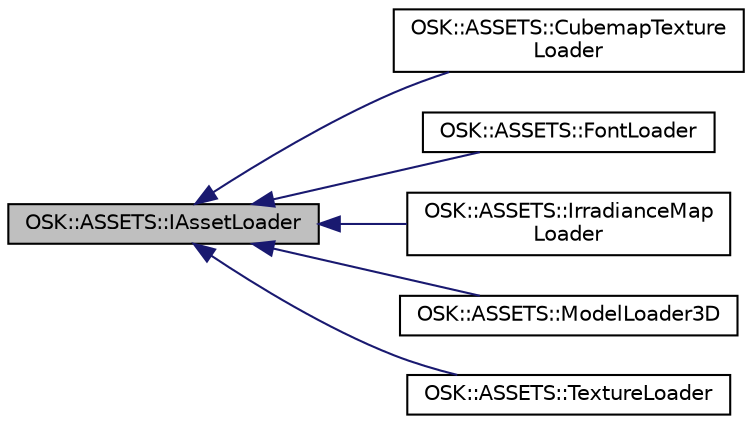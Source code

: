 digraph "OSK::ASSETS::IAssetLoader"
{
 // LATEX_PDF_SIZE
  edge [fontname="Helvetica",fontsize="10",labelfontname="Helvetica",labelfontsize="10"];
  node [fontname="Helvetica",fontsize="10",shape=record];
  rankdir="LR";
  Node1 [label="OSK::ASSETS::IAssetLoader",height=0.2,width=0.4,color="black", fillcolor="grey75", style="filled", fontcolor="black",tooltip="Clase que se encarga de cargar un asset de un tipo en concreto."];
  Node1 -> Node2 [dir="back",color="midnightblue",fontsize="10",style="solid"];
  Node2 [label="OSK::ASSETS::CubemapTexture\lLoader",height=0.2,width=0.4,color="black", fillcolor="white", style="filled",URL="$class_o_s_k_1_1_a_s_s_e_t_s_1_1_cubemap_texture_loader.html",tooltip=" "];
  Node1 -> Node3 [dir="back",color="midnightblue",fontsize="10",style="solid"];
  Node3 [label="OSK::ASSETS::FontLoader",height=0.2,width=0.4,color="black", fillcolor="white", style="filled",URL="$class_o_s_k_1_1_a_s_s_e_t_s_1_1_font_loader.html",tooltip=" "];
  Node1 -> Node4 [dir="back",color="midnightblue",fontsize="10",style="solid"];
  Node4 [label="OSK::ASSETS::IrradianceMap\lLoader",height=0.2,width=0.4,color="black", fillcolor="white", style="filled",URL="$class_o_s_k_1_1_a_s_s_e_t_s_1_1_irradiance_map_loader.html",tooltip=" "];
  Node1 -> Node5 [dir="back",color="midnightblue",fontsize="10",style="solid"];
  Node5 [label="OSK::ASSETS::ModelLoader3D",height=0.2,width=0.4,color="black", fillcolor="white", style="filled",URL="$class_o_s_k_1_1_a_s_s_e_t_s_1_1_model_loader3_d.html",tooltip=" "];
  Node1 -> Node6 [dir="back",color="midnightblue",fontsize="10",style="solid"];
  Node6 [label="OSK::ASSETS::TextureLoader",height=0.2,width=0.4,color="black", fillcolor="white", style="filled",URL="$class_o_s_k_1_1_a_s_s_e_t_s_1_1_texture_loader.html",tooltip=" "];
}
